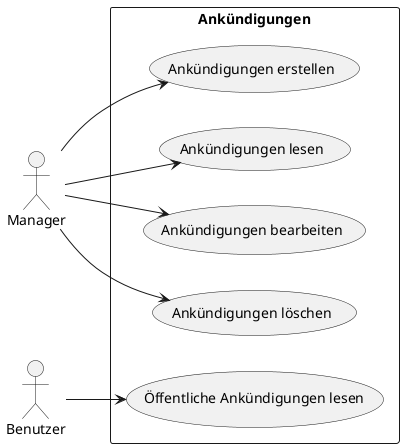 @startuml
left to right direction
actor "Manager" as admin
actor "Benutzer" as user

rectangle Ankündigungen {
  usecase (Ankündigungen erstellen) as UC1
  usecase (Ankündigungen lesen) as UC2
  usecase (Ankündigungen bearbeiten) as UC3
  usecase (Ankündigungen löschen) as UC4
  usecase (Öffentliche Ankündigungen lesen) as UC5
}

admin--> (UC1)
admin--> (UC2)
admin--> (UC3)
admin--> (UC4)
user--> (UC5)

@enduml
